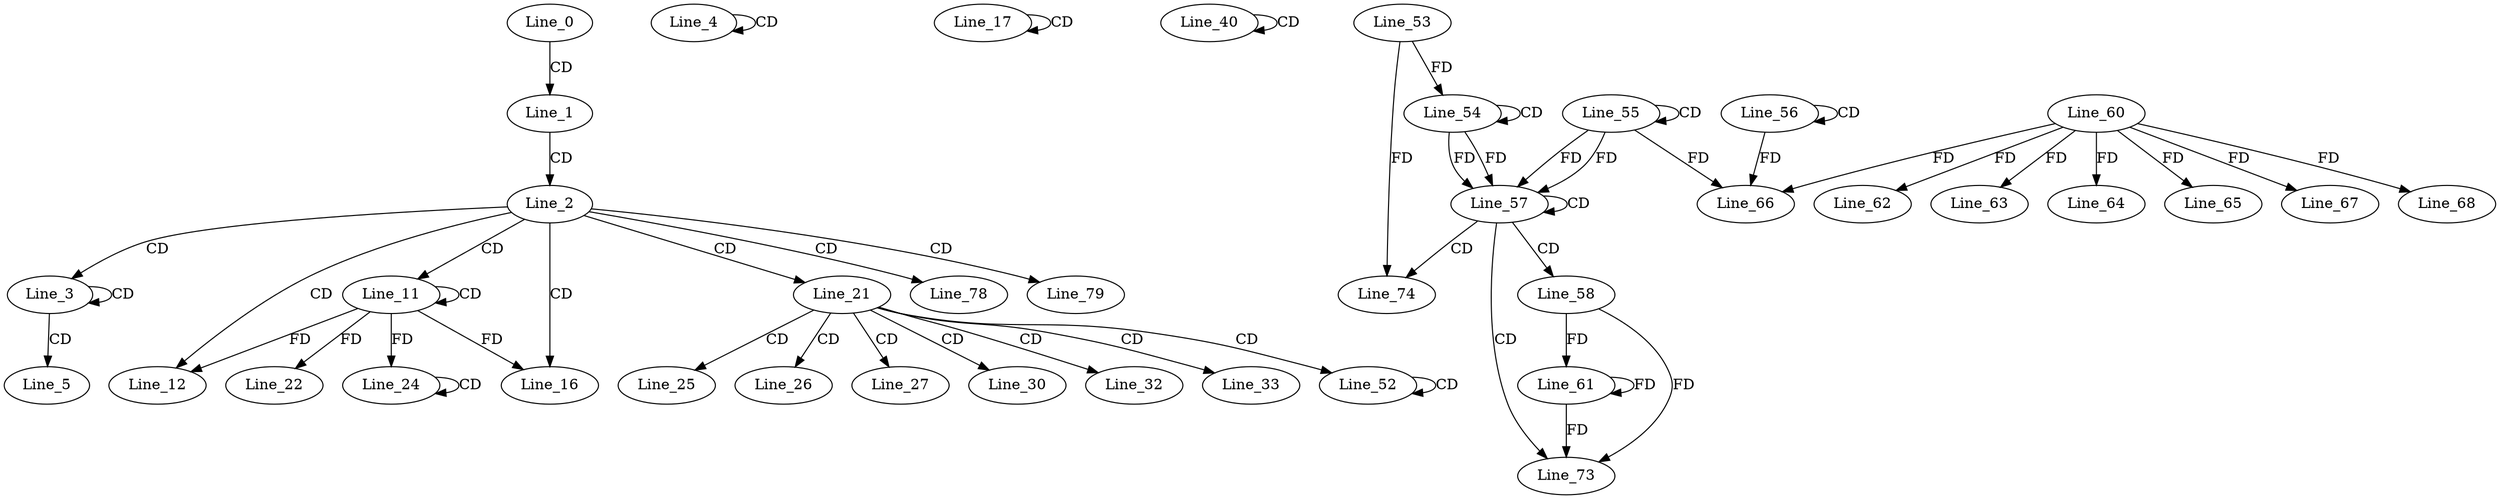 digraph G {
  Line_0;
  Line_1;
  Line_2;
  Line_3;
  Line_3;
  Line_3;
  Line_4;
  Line_4;
  Line_5;
  Line_11;
  Line_11;
  Line_12;
  Line_16;
  Line_16;
  Line_17;
  Line_17;
  Line_17;
  Line_21;
  Line_22;
  Line_24;
  Line_24;
  Line_25;
  Line_26;
  Line_27;
  Line_27;
  Line_30;
  Line_32;
  Line_33;
  Line_40;
  Line_40;
  Line_52;
  Line_52;
  Line_54;
  Line_54;
  Line_53;
  Line_54;
  Line_55;
  Line_55;
  Line_56;
  Line_56;
  Line_57;
  Line_57;
  Line_58;
  Line_61;
  Line_60;
  Line_62;
  Line_63;
  Line_64;
  Line_65;
  Line_66;
  Line_66;
  Line_67;
  Line_68;
  Line_73;
  Line_73;
  Line_73;
  Line_74;
  Line_78;
  Line_79;
  Line_0 -> Line_1 [ label="CD" ];
  Line_1 -> Line_2 [ label="CD" ];
  Line_2 -> Line_3 [ label="CD" ];
  Line_3 -> Line_3 [ label="CD" ];
  Line_4 -> Line_4 [ label="CD" ];
  Line_3 -> Line_5 [ label="CD" ];
  Line_2 -> Line_11 [ label="CD" ];
  Line_11 -> Line_11 [ label="CD" ];
  Line_2 -> Line_12 [ label="CD" ];
  Line_11 -> Line_12 [ label="FD" ];
  Line_2 -> Line_16 [ label="CD" ];
  Line_11 -> Line_16 [ label="FD" ];
  Line_17 -> Line_17 [ label="CD" ];
  Line_2 -> Line_21 [ label="CD" ];
  Line_11 -> Line_22 [ label="FD" ];
  Line_24 -> Line_24 [ label="CD" ];
  Line_11 -> Line_24 [ label="FD" ];
  Line_21 -> Line_25 [ label="CD" ];
  Line_21 -> Line_26 [ label="CD" ];
  Line_21 -> Line_27 [ label="CD" ];
  Line_21 -> Line_30 [ label="CD" ];
  Line_21 -> Line_32 [ label="CD" ];
  Line_21 -> Line_33 [ label="CD" ];
  Line_40 -> Line_40 [ label="CD" ];
  Line_21 -> Line_52 [ label="CD" ];
  Line_52 -> Line_52 [ label="CD" ];
  Line_54 -> Line_54 [ label="CD" ];
  Line_53 -> Line_54 [ label="FD" ];
  Line_55 -> Line_55 [ label="CD" ];
  Line_56 -> Line_56 [ label="CD" ];
  Line_54 -> Line_57 [ label="FD" ];
  Line_55 -> Line_57 [ label="FD" ];
  Line_57 -> Line_57 [ label="CD" ];
  Line_54 -> Line_57 [ label="FD" ];
  Line_55 -> Line_57 [ label="FD" ];
  Line_57 -> Line_58 [ label="CD" ];
  Line_58 -> Line_61 [ label="FD" ];
  Line_61 -> Line_61 [ label="FD" ];
  Line_60 -> Line_62 [ label="FD" ];
  Line_60 -> Line_63 [ label="FD" ];
  Line_60 -> Line_64 [ label="FD" ];
  Line_60 -> Line_65 [ label="FD" ];
  Line_55 -> Line_66 [ label="FD" ];
  Line_56 -> Line_66 [ label="FD" ];
  Line_60 -> Line_66 [ label="FD" ];
  Line_60 -> Line_67 [ label="FD" ];
  Line_60 -> Line_68 [ label="FD" ];
  Line_57 -> Line_73 [ label="CD" ];
  Line_58 -> Line_73 [ label="FD" ];
  Line_61 -> Line_73 [ label="FD" ];
  Line_57 -> Line_74 [ label="CD" ];
  Line_53 -> Line_74 [ label="FD" ];
  Line_2 -> Line_78 [ label="CD" ];
  Line_2 -> Line_79 [ label="CD" ];
}
